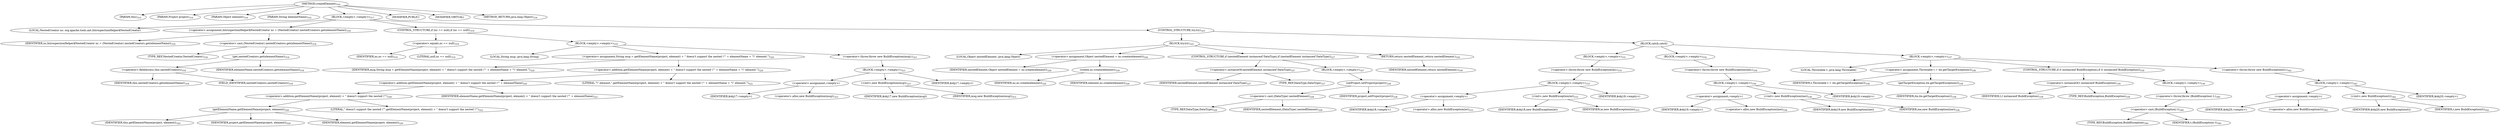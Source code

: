 digraph "createElement" {  
"761" [label = <(METHOD,createElement)<SUB>316</SUB>> ]
"19" [label = <(PARAM,this)<SUB>316</SUB>> ]
"762" [label = <(PARAM,Project project)<SUB>316</SUB>> ]
"763" [label = <(PARAM,Object element)<SUB>316</SUB>> ]
"764" [label = <(PARAM,String elementName)<SUB>316</SUB>> ]
"765" [label = <(BLOCK,&lt;empty&gt;,&lt;empty&gt;)<SUB>317</SUB>> ]
"766" [label = <(LOCAL,NestedCreator nc: org.apache.tools.ant.IntrospectionHelper$NestedCreator)> ]
"767" [label = <(&lt;operator&gt;.assignment,IntrospectionHelper$NestedCreator nc = (NestedCreator) nestedCreators.get(elementName))<SUB>318</SUB>> ]
"768" [label = <(IDENTIFIER,nc,IntrospectionHelper$NestedCreator nc = (NestedCreator) nestedCreators.get(elementName))<SUB>318</SUB>> ]
"769" [label = <(&lt;operator&gt;.cast,(NestedCreator) nestedCreators.get(elementName))<SUB>318</SUB>> ]
"770" [label = <(TYPE_REF,NestedCreator,NestedCreator)<SUB>318</SUB>> ]
"771" [label = <(get,nestedCreators.get(elementName))<SUB>318</SUB>> ]
"772" [label = <(&lt;operator&gt;.fieldAccess,this.nestedCreators)<SUB>318</SUB>> ]
"773" [label = <(IDENTIFIER,this,nestedCreators.get(elementName))<SUB>318</SUB>> ]
"774" [label = <(FIELD_IDENTIFIER,nestedCreators,nestedCreators)<SUB>318</SUB>> ]
"775" [label = <(IDENTIFIER,elementName,nestedCreators.get(elementName))<SUB>318</SUB>> ]
"776" [label = <(CONTROL_STRUCTURE,if (nc == null),if (nc == null))<SUB>319</SUB>> ]
"777" [label = <(&lt;operator&gt;.equals,nc == null)<SUB>319</SUB>> ]
"778" [label = <(IDENTIFIER,nc,nc == null)<SUB>319</SUB>> ]
"779" [label = <(LITERAL,null,nc == null)<SUB>319</SUB>> ]
"780" [label = <(BLOCK,&lt;empty&gt;,&lt;empty&gt;)<SUB>319</SUB>> ]
"781" [label = <(LOCAL,String msg: java.lang.String)> ]
"782" [label = <(&lt;operator&gt;.assignment,String msg = getElementName(project, element) + &quot; doesn't support the nested \&quot;&quot; + elementName + &quot;\&quot; element.&quot;)<SUB>320</SUB>> ]
"783" [label = <(IDENTIFIER,msg,String msg = getElementName(project, element) + &quot; doesn't support the nested \&quot;&quot; + elementName + &quot;\&quot; element.&quot;)<SUB>320</SUB>> ]
"784" [label = <(&lt;operator&gt;.addition,getElementName(project, element) + &quot; doesn't support the nested \&quot;&quot; + elementName + &quot;\&quot; element.&quot;)<SUB>320</SUB>> ]
"785" [label = <(&lt;operator&gt;.addition,getElementName(project, element) + &quot; doesn't support the nested \&quot;&quot; + elementName)<SUB>320</SUB>> ]
"786" [label = <(&lt;operator&gt;.addition,getElementName(project, element) + &quot; doesn't support the nested \&quot;&quot;)<SUB>320</SUB>> ]
"787" [label = <(getElementName,getElementName(project, element))<SUB>320</SUB>> ]
"18" [label = <(IDENTIFIER,this,getElementName(project, element))<SUB>320</SUB>> ]
"788" [label = <(IDENTIFIER,project,getElementName(project, element))<SUB>320</SUB>> ]
"789" [label = <(IDENTIFIER,element,getElementName(project, element))<SUB>320</SUB>> ]
"790" [label = <(LITERAL,&quot; doesn't support the nested \&quot;&quot;,getElementName(project, element) + &quot; doesn't support the nested \&quot;&quot;)<SUB>322</SUB>> ]
"791" [label = <(IDENTIFIER,elementName,getElementName(project, element) + &quot; doesn't support the nested \&quot;&quot; + elementName)<SUB>322</SUB>> ]
"792" [label = <(LITERAL,&quot;\&quot; element.&quot;,getElementName(project, element) + &quot; doesn't support the nested \&quot;&quot; + elementName + &quot;\&quot; element.&quot;)<SUB>322</SUB>> ]
"793" [label = <(&lt;operator&gt;.throw,throw new BuildException(msg);)<SUB>323</SUB>> ]
"794" [label = <(BLOCK,&lt;empty&gt;,&lt;empty&gt;)<SUB>323</SUB>> ]
"795" [label = <(&lt;operator&gt;.assignment,&lt;empty&gt;)> ]
"796" [label = <(IDENTIFIER,$obj17,&lt;empty&gt;)> ]
"797" [label = <(&lt;operator&gt;.alloc,new BuildException(msg))<SUB>323</SUB>> ]
"798" [label = <(&lt;init&gt;,new BuildException(msg))<SUB>323</SUB>> ]
"799" [label = <(IDENTIFIER,$obj17,new BuildException(msg))> ]
"800" [label = <(IDENTIFIER,msg,new BuildException(msg))<SUB>323</SUB>> ]
"801" [label = <(IDENTIFIER,$obj17,&lt;empty&gt;)> ]
"802" [label = <(CONTROL_STRUCTURE,try,try)<SUB>325</SUB>> ]
"803" [label = <(BLOCK,try,try)<SUB>325</SUB>> ]
"804" [label = <(LOCAL,Object nestedElement: java.lang.Object)> ]
"805" [label = <(&lt;operator&gt;.assignment,Object nestedElement = nc.create(element))<SUB>326</SUB>> ]
"806" [label = <(IDENTIFIER,nestedElement,Object nestedElement = nc.create(element))<SUB>326</SUB>> ]
"807" [label = <(create,nc.create(element))<SUB>326</SUB>> ]
"808" [label = <(IDENTIFIER,nc,nc.create(element))<SUB>326</SUB>> ]
"809" [label = <(IDENTIFIER,element,nc.create(element))<SUB>326</SUB>> ]
"810" [label = <(CONTROL_STRUCTURE,if (nestedElement instanceof DataType),if (nestedElement instanceof DataType))<SUB>327</SUB>> ]
"811" [label = <(&lt;operator&gt;.instanceOf,nestedElement instanceof DataType)<SUB>327</SUB>> ]
"812" [label = <(IDENTIFIER,nestedElement,nestedElement instanceof DataType)<SUB>327</SUB>> ]
"813" [label = <(TYPE_REF,DataType,DataType)<SUB>327</SUB>> ]
"814" [label = <(BLOCK,&lt;empty&gt;,&lt;empty&gt;)<SUB>327</SUB>> ]
"815" [label = <(setProject,setProject(project))<SUB>328</SUB>> ]
"816" [label = <(&lt;operator&gt;.cast,(DataType) nestedElement)<SUB>328</SUB>> ]
"817" [label = <(TYPE_REF,DataType,DataType)<SUB>328</SUB>> ]
"818" [label = <(IDENTIFIER,nestedElement,(DataType) nestedElement)<SUB>328</SUB>> ]
"819" [label = <(IDENTIFIER,project,setProject(project))<SUB>328</SUB>> ]
"820" [label = <(RETURN,return nestedElement;,return nestedElement;)<SUB>330</SUB>> ]
"821" [label = <(IDENTIFIER,nestedElement,return nestedElement;)<SUB>330</SUB>> ]
"822" [label = <(BLOCK,catch,catch)> ]
"823" [label = <(BLOCK,&lt;empty&gt;,&lt;empty&gt;)<SUB>331</SUB>> ]
"824" [label = <(&lt;operator&gt;.throw,throw new BuildException(ie);)<SUB>333</SUB>> ]
"825" [label = <(BLOCK,&lt;empty&gt;,&lt;empty&gt;)<SUB>333</SUB>> ]
"826" [label = <(&lt;operator&gt;.assignment,&lt;empty&gt;)> ]
"827" [label = <(IDENTIFIER,$obj18,&lt;empty&gt;)> ]
"828" [label = <(&lt;operator&gt;.alloc,new BuildException(ie))<SUB>333</SUB>> ]
"829" [label = <(&lt;init&gt;,new BuildException(ie))<SUB>333</SUB>> ]
"830" [label = <(IDENTIFIER,$obj18,new BuildException(ie))> ]
"831" [label = <(IDENTIFIER,ie,new BuildException(ie))<SUB>333</SUB>> ]
"832" [label = <(IDENTIFIER,$obj18,&lt;empty&gt;)> ]
"833" [label = <(BLOCK,&lt;empty&gt;,&lt;empty&gt;)<SUB>334</SUB>> ]
"834" [label = <(&lt;operator&gt;.throw,throw new BuildException(ine);)<SUB>336</SUB>> ]
"835" [label = <(BLOCK,&lt;empty&gt;,&lt;empty&gt;)<SUB>336</SUB>> ]
"836" [label = <(&lt;operator&gt;.assignment,&lt;empty&gt;)> ]
"837" [label = <(IDENTIFIER,$obj19,&lt;empty&gt;)> ]
"838" [label = <(&lt;operator&gt;.alloc,new BuildException(ine))<SUB>336</SUB>> ]
"839" [label = <(&lt;init&gt;,new BuildException(ine))<SUB>336</SUB>> ]
"840" [label = <(IDENTIFIER,$obj19,new BuildException(ine))> ]
"841" [label = <(IDENTIFIER,ine,new BuildException(ine))<SUB>336</SUB>> ]
"842" [label = <(IDENTIFIER,$obj19,&lt;empty&gt;)> ]
"843" [label = <(BLOCK,&lt;empty&gt;,&lt;empty&gt;)<SUB>337</SUB>> ]
"844" [label = <(LOCAL,Throwable t: java.lang.Throwable)> ]
"845" [label = <(&lt;operator&gt;.assignment,Throwable t = ite.getTargetException())<SUB>338</SUB>> ]
"846" [label = <(IDENTIFIER,t,Throwable t = ite.getTargetException())<SUB>338</SUB>> ]
"847" [label = <(getTargetException,ite.getTargetException())<SUB>338</SUB>> ]
"848" [label = <(IDENTIFIER,ite,ite.getTargetException())<SUB>338</SUB>> ]
"849" [label = <(CONTROL_STRUCTURE,if (t instanceof BuildException),if (t instanceof BuildException))<SUB>339</SUB>> ]
"850" [label = <(&lt;operator&gt;.instanceOf,t instanceof BuildException)<SUB>339</SUB>> ]
"851" [label = <(IDENTIFIER,t,t instanceof BuildException)<SUB>339</SUB>> ]
"852" [label = <(TYPE_REF,BuildException,BuildException)<SUB>339</SUB>> ]
"853" [label = <(BLOCK,&lt;empty&gt;,&lt;empty&gt;)<SUB>339</SUB>> ]
"854" [label = <(&lt;operator&gt;.throw,throw (BuildException) t;)<SUB>340</SUB>> ]
"855" [label = <(&lt;operator&gt;.cast,(BuildException) t)<SUB>340</SUB>> ]
"856" [label = <(TYPE_REF,BuildException,BuildException)<SUB>340</SUB>> ]
"857" [label = <(IDENTIFIER,t,(BuildException) t)<SUB>340</SUB>> ]
"858" [label = <(&lt;operator&gt;.throw,throw new BuildException(t);)<SUB>342</SUB>> ]
"859" [label = <(BLOCK,&lt;empty&gt;,&lt;empty&gt;)<SUB>342</SUB>> ]
"860" [label = <(&lt;operator&gt;.assignment,&lt;empty&gt;)> ]
"861" [label = <(IDENTIFIER,$obj20,&lt;empty&gt;)> ]
"862" [label = <(&lt;operator&gt;.alloc,new BuildException(t))<SUB>342</SUB>> ]
"863" [label = <(&lt;init&gt;,new BuildException(t))<SUB>342</SUB>> ]
"864" [label = <(IDENTIFIER,$obj20,new BuildException(t))> ]
"865" [label = <(IDENTIFIER,t,new BuildException(t))<SUB>342</SUB>> ]
"866" [label = <(IDENTIFIER,$obj20,&lt;empty&gt;)> ]
"867" [label = <(MODIFIER,PUBLIC)> ]
"868" [label = <(MODIFIER,VIRTUAL)> ]
"869" [label = <(METHOD_RETURN,java.lang.Object)<SUB>316</SUB>> ]
  "761" -> "19" 
  "761" -> "762" 
  "761" -> "763" 
  "761" -> "764" 
  "761" -> "765" 
  "761" -> "867" 
  "761" -> "868" 
  "761" -> "869" 
  "765" -> "766" 
  "765" -> "767" 
  "765" -> "776" 
  "765" -> "802" 
  "767" -> "768" 
  "767" -> "769" 
  "769" -> "770" 
  "769" -> "771" 
  "771" -> "772" 
  "771" -> "775" 
  "772" -> "773" 
  "772" -> "774" 
  "776" -> "777" 
  "776" -> "780" 
  "777" -> "778" 
  "777" -> "779" 
  "780" -> "781" 
  "780" -> "782" 
  "780" -> "793" 
  "782" -> "783" 
  "782" -> "784" 
  "784" -> "785" 
  "784" -> "792" 
  "785" -> "786" 
  "785" -> "791" 
  "786" -> "787" 
  "786" -> "790" 
  "787" -> "18" 
  "787" -> "788" 
  "787" -> "789" 
  "793" -> "794" 
  "794" -> "795" 
  "794" -> "798" 
  "794" -> "801" 
  "795" -> "796" 
  "795" -> "797" 
  "798" -> "799" 
  "798" -> "800" 
  "802" -> "803" 
  "802" -> "822" 
  "803" -> "804" 
  "803" -> "805" 
  "803" -> "810" 
  "803" -> "820" 
  "805" -> "806" 
  "805" -> "807" 
  "807" -> "808" 
  "807" -> "809" 
  "810" -> "811" 
  "810" -> "814" 
  "811" -> "812" 
  "811" -> "813" 
  "814" -> "815" 
  "815" -> "816" 
  "815" -> "819" 
  "816" -> "817" 
  "816" -> "818" 
  "820" -> "821" 
  "822" -> "823" 
  "822" -> "833" 
  "822" -> "843" 
  "823" -> "824" 
  "824" -> "825" 
  "825" -> "826" 
  "825" -> "829" 
  "825" -> "832" 
  "826" -> "827" 
  "826" -> "828" 
  "829" -> "830" 
  "829" -> "831" 
  "833" -> "834" 
  "834" -> "835" 
  "835" -> "836" 
  "835" -> "839" 
  "835" -> "842" 
  "836" -> "837" 
  "836" -> "838" 
  "839" -> "840" 
  "839" -> "841" 
  "843" -> "844" 
  "843" -> "845" 
  "843" -> "849" 
  "843" -> "858" 
  "845" -> "846" 
  "845" -> "847" 
  "847" -> "848" 
  "849" -> "850" 
  "849" -> "853" 
  "850" -> "851" 
  "850" -> "852" 
  "853" -> "854" 
  "854" -> "855" 
  "855" -> "856" 
  "855" -> "857" 
  "858" -> "859" 
  "859" -> "860" 
  "859" -> "863" 
  "859" -> "866" 
  "860" -> "861" 
  "860" -> "862" 
  "863" -> "864" 
  "863" -> "865" 
}
